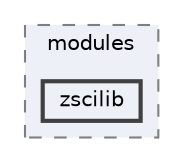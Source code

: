 digraph "build/modules/zscilib"
{
 // LATEX_PDF_SIZE
  bgcolor="transparent";
  edge [fontname=Helvetica,fontsize=10,labelfontname=Helvetica,labelfontsize=10];
  node [fontname=Helvetica,fontsize=10,shape=box,height=0.2,width=0.4];
  compound=true
  subgraph clusterdir_587cd7e785de0867f5b3392122b4ea11 {
    graph [ bgcolor="#edf0f7", pencolor="grey50", label="modules", fontname=Helvetica,fontsize=10 style="filled,dashed", URL="dir_587cd7e785de0867f5b3392122b4ea11.html",tooltip=""]
  dir_f57d0a522f488901aa3c2d102b4b8254 [label="zscilib", fillcolor="#edf0f7", color="grey25", style="filled,bold", URL="dir_f57d0a522f488901aa3c2d102b4b8254.html",tooltip=""];
  }
}
